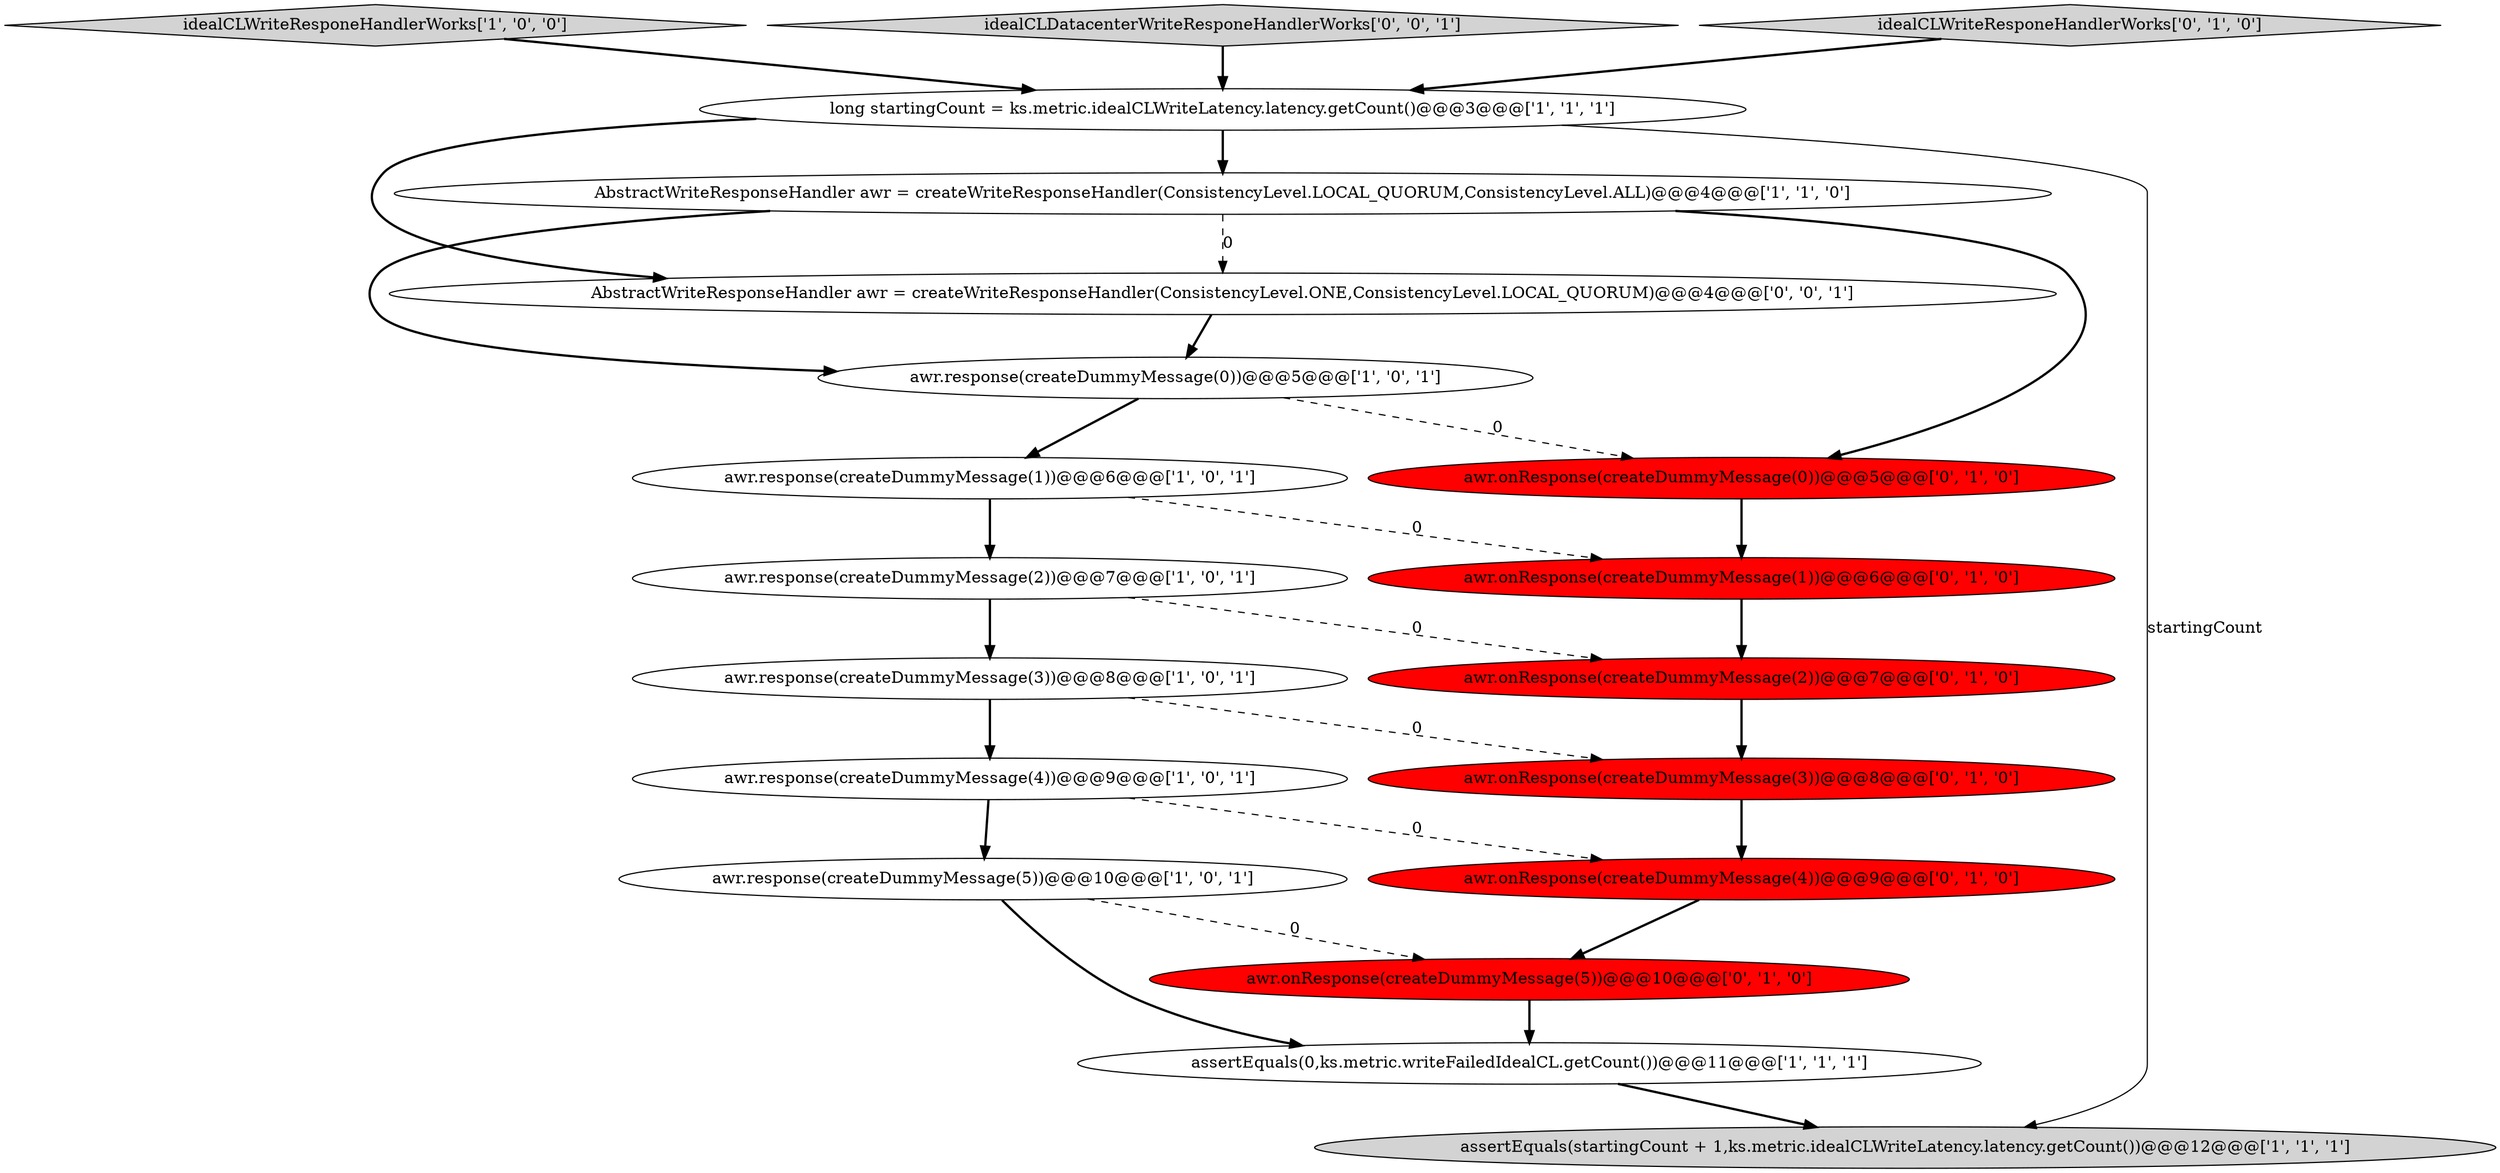 digraph {
2 [style = filled, label = "idealCLWriteResponeHandlerWorks['1', '0', '0']", fillcolor = lightgray, shape = diamond image = "AAA0AAABBB1BBB"];
11 [style = filled, label = "awr.onResponse(createDummyMessage(4))@@@9@@@['0', '1', '0']", fillcolor = red, shape = ellipse image = "AAA1AAABBB2BBB"];
17 [style = filled, label = "awr.onResponse(createDummyMessage(0))@@@5@@@['0', '1', '0']", fillcolor = red, shape = ellipse image = "AAA1AAABBB2BBB"];
6 [style = filled, label = "assertEquals(0,ks.metric.writeFailedIdealCL.getCount())@@@11@@@['1', '1', '1']", fillcolor = white, shape = ellipse image = "AAA0AAABBB1BBB"];
19 [style = filled, label = "idealCLDatacenterWriteResponeHandlerWorks['0', '0', '1']", fillcolor = lightgray, shape = diamond image = "AAA0AAABBB3BBB"];
18 [style = filled, label = "AbstractWriteResponseHandler awr = createWriteResponseHandler(ConsistencyLevel.ONE,ConsistencyLevel.LOCAL_QUORUM)@@@4@@@['0', '0', '1']", fillcolor = white, shape = ellipse image = "AAA0AAABBB3BBB"];
8 [style = filled, label = "awr.response(createDummyMessage(4))@@@9@@@['1', '0', '1']", fillcolor = white, shape = ellipse image = "AAA0AAABBB1BBB"];
14 [style = filled, label = "awr.onResponse(createDummyMessage(5))@@@10@@@['0', '1', '0']", fillcolor = red, shape = ellipse image = "AAA1AAABBB2BBB"];
13 [style = filled, label = "awr.onResponse(createDummyMessage(1))@@@6@@@['0', '1', '0']", fillcolor = red, shape = ellipse image = "AAA1AAABBB2BBB"];
15 [style = filled, label = "idealCLWriteResponeHandlerWorks['0', '1', '0']", fillcolor = lightgray, shape = diamond image = "AAA0AAABBB2BBB"];
4 [style = filled, label = "awr.response(createDummyMessage(3))@@@8@@@['1', '0', '1']", fillcolor = white, shape = ellipse image = "AAA0AAABBB1BBB"];
9 [style = filled, label = "awr.response(createDummyMessage(2))@@@7@@@['1', '0', '1']", fillcolor = white, shape = ellipse image = "AAA0AAABBB1BBB"];
0 [style = filled, label = "long startingCount = ks.metric.idealCLWriteLatency.latency.getCount()@@@3@@@['1', '1', '1']", fillcolor = white, shape = ellipse image = "AAA0AAABBB1BBB"];
7 [style = filled, label = "assertEquals(startingCount + 1,ks.metric.idealCLWriteLatency.latency.getCount())@@@12@@@['1', '1', '1']", fillcolor = lightgray, shape = ellipse image = "AAA0AAABBB1BBB"];
3 [style = filled, label = "AbstractWriteResponseHandler awr = createWriteResponseHandler(ConsistencyLevel.LOCAL_QUORUM,ConsistencyLevel.ALL)@@@4@@@['1', '1', '0']", fillcolor = white, shape = ellipse image = "AAA0AAABBB1BBB"];
16 [style = filled, label = "awr.onResponse(createDummyMessage(2))@@@7@@@['0', '1', '0']", fillcolor = red, shape = ellipse image = "AAA1AAABBB2BBB"];
5 [style = filled, label = "awr.response(createDummyMessage(5))@@@10@@@['1', '0', '1']", fillcolor = white, shape = ellipse image = "AAA0AAABBB1BBB"];
1 [style = filled, label = "awr.response(createDummyMessage(1))@@@6@@@['1', '0', '1']", fillcolor = white, shape = ellipse image = "AAA0AAABBB1BBB"];
12 [style = filled, label = "awr.onResponse(createDummyMessage(3))@@@8@@@['0', '1', '0']", fillcolor = red, shape = ellipse image = "AAA1AAABBB2BBB"];
10 [style = filled, label = "awr.response(createDummyMessage(0))@@@5@@@['1', '0', '1']", fillcolor = white, shape = ellipse image = "AAA0AAABBB1BBB"];
0->3 [style = bold, label=""];
9->16 [style = dashed, label="0"];
5->14 [style = dashed, label="0"];
11->14 [style = bold, label=""];
3->18 [style = dashed, label="0"];
9->4 [style = bold, label=""];
12->11 [style = bold, label=""];
0->7 [style = solid, label="startingCount"];
13->16 [style = bold, label=""];
1->9 [style = bold, label=""];
19->0 [style = bold, label=""];
4->12 [style = dashed, label="0"];
1->13 [style = dashed, label="0"];
3->10 [style = bold, label=""];
2->0 [style = bold, label=""];
5->6 [style = bold, label=""];
8->5 [style = bold, label=""];
18->10 [style = bold, label=""];
15->0 [style = bold, label=""];
10->17 [style = dashed, label="0"];
4->8 [style = bold, label=""];
3->17 [style = bold, label=""];
0->18 [style = bold, label=""];
17->13 [style = bold, label=""];
8->11 [style = dashed, label="0"];
6->7 [style = bold, label=""];
10->1 [style = bold, label=""];
16->12 [style = bold, label=""];
14->6 [style = bold, label=""];
}
